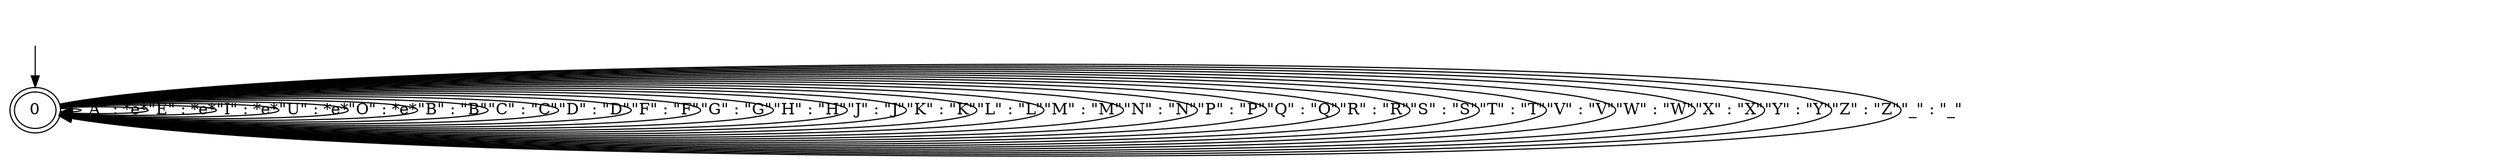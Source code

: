 digraph G {
graph[center=1];
	invis_start [shape=plaintext,label=""];
	node [shape=ellipse,width=.1,height=.1];
	"0" [peripheries=2];
	invis_start -> "0";
	"0" -> "0" [label="\"A\" : *e*"];
	"0" -> "0" [label="\"E\" : *e*"];
	"0" -> "0" [label="\"I\" : *e*"];
	"0" -> "0" [label="\"U\" : *e*"];
	"0" -> "0" [label="\"O\" : *e*"];
	"0" -> "0" [label="\"B\" : \"B\""];
	"0" -> "0" [label="\"C\" : \"C\""];
	"0" -> "0" [label="\"D\" : \"D\""];
	"0" -> "0" [label="\"F\" : \"F\""];
	"0" -> "0" [label="\"G\" : \"G\""];
	"0" -> "0" [label="\"H\" : \"H\""];
	"0" -> "0" [label="\"J\" : \"J\""];
	"0" -> "0" [label="\"K\" : \"K\""];
	"0" -> "0" [label="\"L\" : \"L\""];
	"0" -> "0" [label="\"M\" : \"M\""];
	"0" -> "0" [label="\"N\" : \"N\""];
	"0" -> "0" [label="\"P\" : \"P\""];
	"0" -> "0" [label="\"Q\" : \"Q\""];
	"0" -> "0" [label="\"R\" : \"R\""];
	"0" -> "0" [label="\"S\" : \"S\""];
	"0" -> "0" [label="\"T\" : \"T\""];
	"0" -> "0" [label="\"V\" : \"V\""];
	"0" -> "0" [label="\"W\" : \"W\""];
	"0" -> "0" [label="\"X\" : \"X\""];
	"0" -> "0" [label="\"Y\" : \"Y\""];
	"0" -> "0" [label="\"Z\" : \"Z\""];
	"0" -> "0" [label="\"_\" : \"_\""];
}
